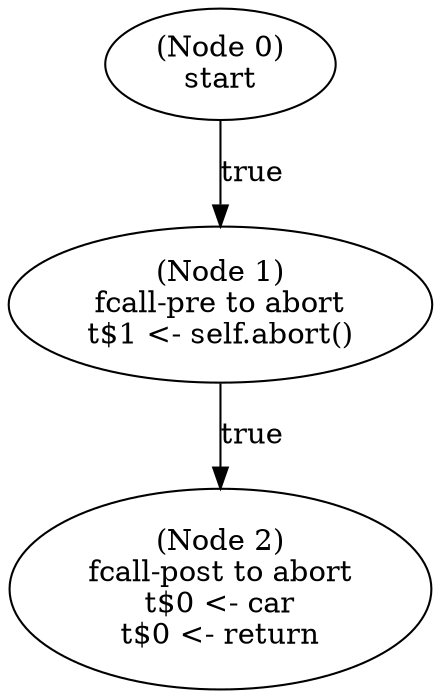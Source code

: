 digraph head_pre {
  n0 [label="(Node 0)\nstart\n"];
 n0 -> n1 [label="true"];
  n1 [label="(Node 1)\nfcall-pre to abort\nt$1 <- self.abort()\n"];
 n1 -> n2 [label="true"];
  n2 [label="(Node 2)\nfcall-post to abort\nt$0 <- car\nt$0 <- return\n"];
}

